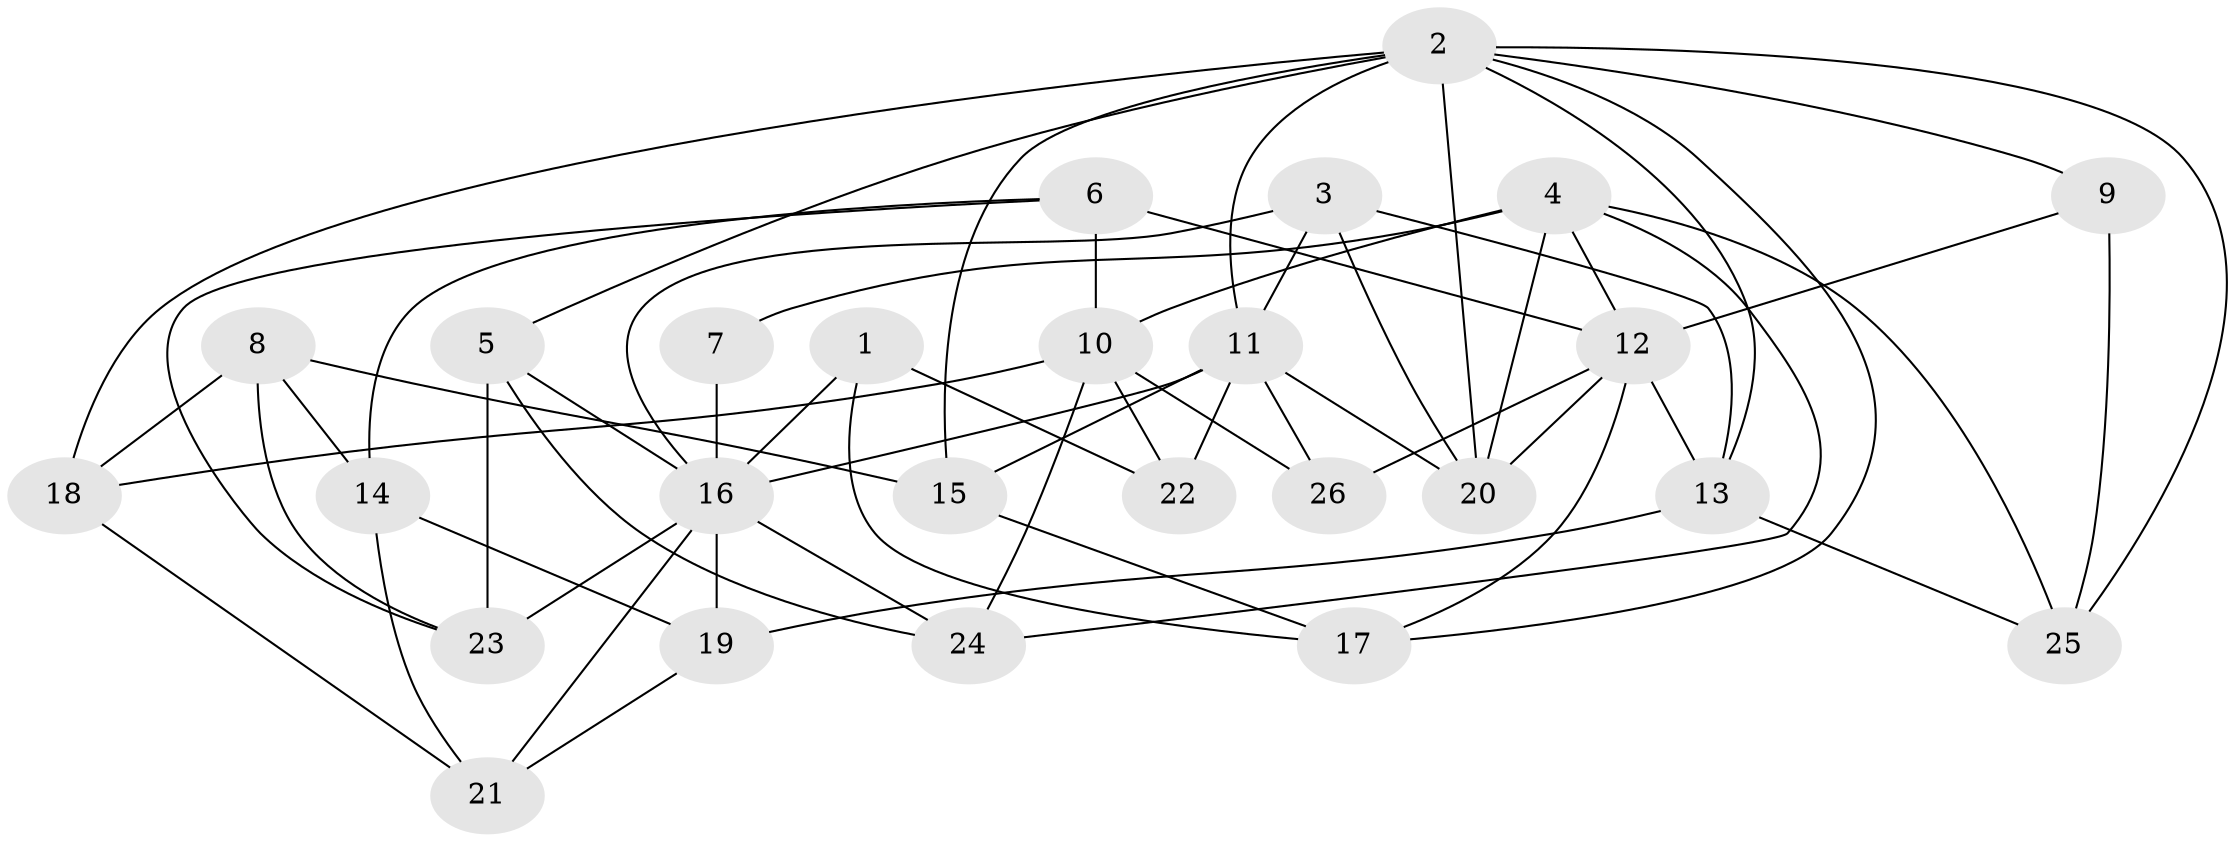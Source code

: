 // original degree distribution, {4: 1.0}
// Generated by graph-tools (version 1.1) at 2025/37/03/09/25 02:37:51]
// undirected, 26 vertices, 60 edges
graph export_dot {
graph [start="1"]
  node [color=gray90,style=filled];
  1;
  2;
  3;
  4;
  5;
  6;
  7;
  8;
  9;
  10;
  11;
  12;
  13;
  14;
  15;
  16;
  17;
  18;
  19;
  20;
  21;
  22;
  23;
  24;
  25;
  26;
  1 -- 16 [weight=2.0];
  1 -- 17 [weight=1.0];
  1 -- 22 [weight=1.0];
  2 -- 5 [weight=1.0];
  2 -- 9 [weight=2.0];
  2 -- 11 [weight=1.0];
  2 -- 13 [weight=1.0];
  2 -- 15 [weight=1.0];
  2 -- 17 [weight=1.0];
  2 -- 18 [weight=1.0];
  2 -- 20 [weight=3.0];
  2 -- 25 [weight=1.0];
  3 -- 11 [weight=4.0];
  3 -- 13 [weight=2.0];
  3 -- 16 [weight=1.0];
  3 -- 20 [weight=1.0];
  4 -- 7 [weight=3.0];
  4 -- 10 [weight=2.0];
  4 -- 12 [weight=2.0];
  4 -- 20 [weight=1.0];
  4 -- 24 [weight=1.0];
  4 -- 25 [weight=1.0];
  5 -- 16 [weight=1.0];
  5 -- 23 [weight=1.0];
  5 -- 24 [weight=1.0];
  6 -- 10 [weight=1.0];
  6 -- 12 [weight=1.0];
  6 -- 14 [weight=1.0];
  6 -- 23 [weight=1.0];
  7 -- 16 [weight=1.0];
  8 -- 14 [weight=1.0];
  8 -- 15 [weight=1.0];
  8 -- 18 [weight=1.0];
  8 -- 23 [weight=1.0];
  9 -- 12 [weight=1.0];
  9 -- 25 [weight=1.0];
  10 -- 18 [weight=1.0];
  10 -- 22 [weight=2.0];
  10 -- 24 [weight=1.0];
  10 -- 26 [weight=1.0];
  11 -- 15 [weight=1.0];
  11 -- 16 [weight=1.0];
  11 -- 20 [weight=1.0];
  11 -- 22 [weight=1.0];
  11 -- 26 [weight=1.0];
  12 -- 13 [weight=1.0];
  12 -- 17 [weight=1.0];
  12 -- 20 [weight=2.0];
  12 -- 26 [weight=2.0];
  13 -- 19 [weight=1.0];
  13 -- 25 [weight=1.0];
  14 -- 19 [weight=1.0];
  14 -- 21 [weight=1.0];
  15 -- 17 [weight=1.0];
  16 -- 19 [weight=1.0];
  16 -- 21 [weight=1.0];
  16 -- 23 [weight=1.0];
  16 -- 24 [weight=1.0];
  18 -- 21 [weight=1.0];
  19 -- 21 [weight=1.0];
}
